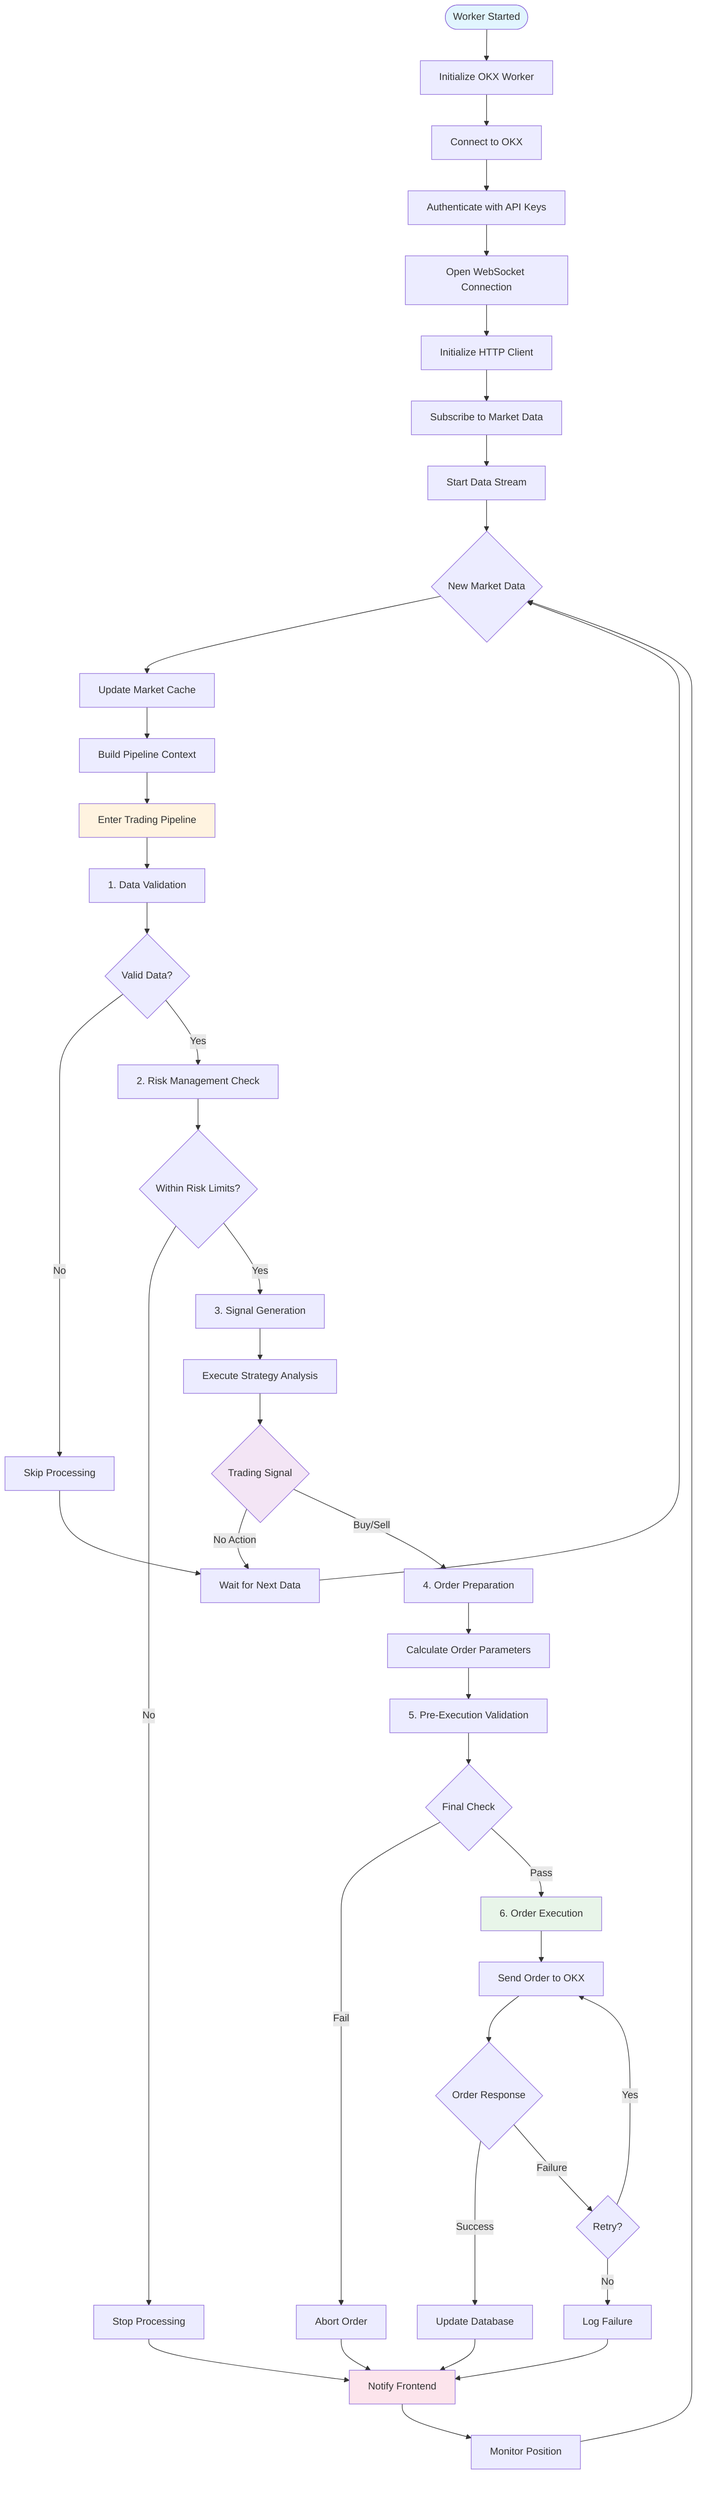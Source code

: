 graph TB
    Start([Worker Started]) --> Init[Initialize OKX Worker]
    Init --> Connect[Connect to OKX]
    Connect --> Auth[Authenticate with API Keys]
    Auth --> WS[Open WebSocket Connection]
    WS --> HTTP[Initialize HTTP Client]
    HTTP --> Subscribe[Subscribe to Market Data]
    Subscribe --> Stream[Start Data Stream]
    Stream --> MarketData{New Market Data}
    MarketData --> Cache[Update Market Cache]
    Cache --> Context[Build Pipeline Context]
    Context --> Pipeline[Enter Trading Pipeline]
    Pipeline --> Step1[1. Data Validation]
    Step1 --> Valid{Valid Data?}
    Valid -->|No| Skip[Skip Processing]
    Valid -->|Yes| Step2[2. Risk Management Check]
    Step2 --> Risk{Within Risk Limits?}
    Risk -->|No| Stop[Stop Processing]
    Risk -->|Yes| Step3[3. Signal Generation]
    Step3 --> Strategy[Execute Strategy Analysis]
    Strategy --> Signal{Trading Signal}
    Signal -->|No Action| Wait[Wait for Next Data]
    Signal -->|Buy/Sell| Step4[4. Order Preparation]
    Step4 --> OrderCalc[Calculate Order Parameters]
    OrderCalc --> Step5[5. Pre-Execution Validation]
    Step5 --> Final{Final Check}
    Final -->|Fail| Abort[Abort Order]
    Final -->|Pass| Step6[6. Order Execution]
    Step6 --> Send[Send Order to OKX]
    Send --> Response{Order Response}
    Response -->|Success| Success[Update Database]
    Response -->|Failure| Retry{Retry?}
    Retry -->|Yes| Send
    Retry -->|No| Failed[Log Failure]
    Success --> Notify[Notify Frontend]
    Failed --> Notify
    Abort --> Notify
    Stop --> Notify
    Skip --> Wait
    Wait --> MarketData
    Notify --> Monitor[Monitor Position]
    Monitor --> MarketData
    style Start fill: #e1f5fe
    style Pipeline fill: #fff3e0
    style Signal fill: #f3e5f5
    style Step6 fill: #e8f5e9
    style Notify fill: #fce4ec